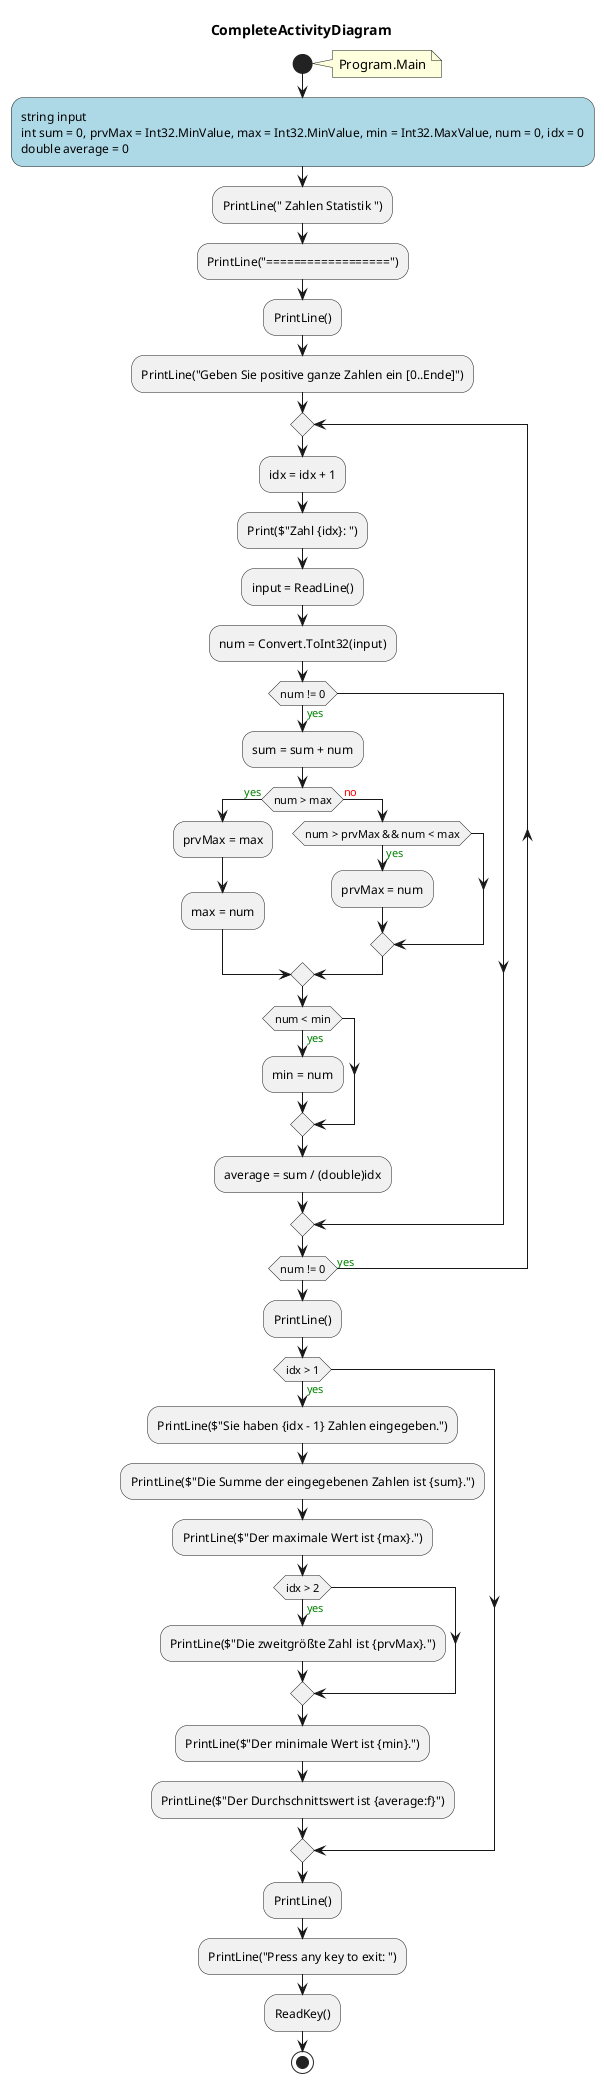 @startuml CompleteActivityDiagram
title CompleteActivityDiagram
start
note right:  Program.Main
#LightBlue:string input
int sum = 0, prvMax = Int32.MinValue, max = Int32.MinValue, min = Int32.MaxValue, num = 0, idx = 0
double average = 0;
:PrintLine(" Zahlen Statistik ");
:PrintLine("==================");
:PrintLine();
:PrintLine("Geben Sie positive ganze Zahlen ein [0..Ende]");
repeat
    :idx = idx + 1;
    :Print($"Zahl {idx}: ");
    :input = ReadLine();
    :num = Convert.ToInt32(input);
    if (num != 0) then (<color:green>yes)
        :sum = sum + num;
        if (num > max) then (<color:green>yes)
            :prvMax = max;
            :max = num;
          else (<color:red>no)
            if (num > prvMax && num < max) then (<color:green>yes)
                :prvMax = num;
            endif
        endif
        if (num < min) then (<color:green>yes)
            :min = num;
        endif
        :average = sum / (double)idx;
    endif
repeat while (num != 0) is (<color:green>yes)
:PrintLine();
if (idx > 1) then (<color:green>yes)
    :PrintLine($"Sie haben {idx - 1} Zahlen eingegeben.");
    :PrintLine($"Die Summe der eingegebenen Zahlen ist {sum}.");
    :PrintLine($"Der maximale Wert ist {max}.");
    if (idx > 2) then (<color:green>yes)
        :PrintLine($"Die zweitgrößte Zahl ist {prvMax}.");
    endif
    :PrintLine($"Der minimale Wert ist {min}.");
    :PrintLine($"Der Durchschnittswert ist {average:f}");
endif
:PrintLine();
:PrintLine("Press any key to exit: ");
:ReadKey();
stop
@enduml
